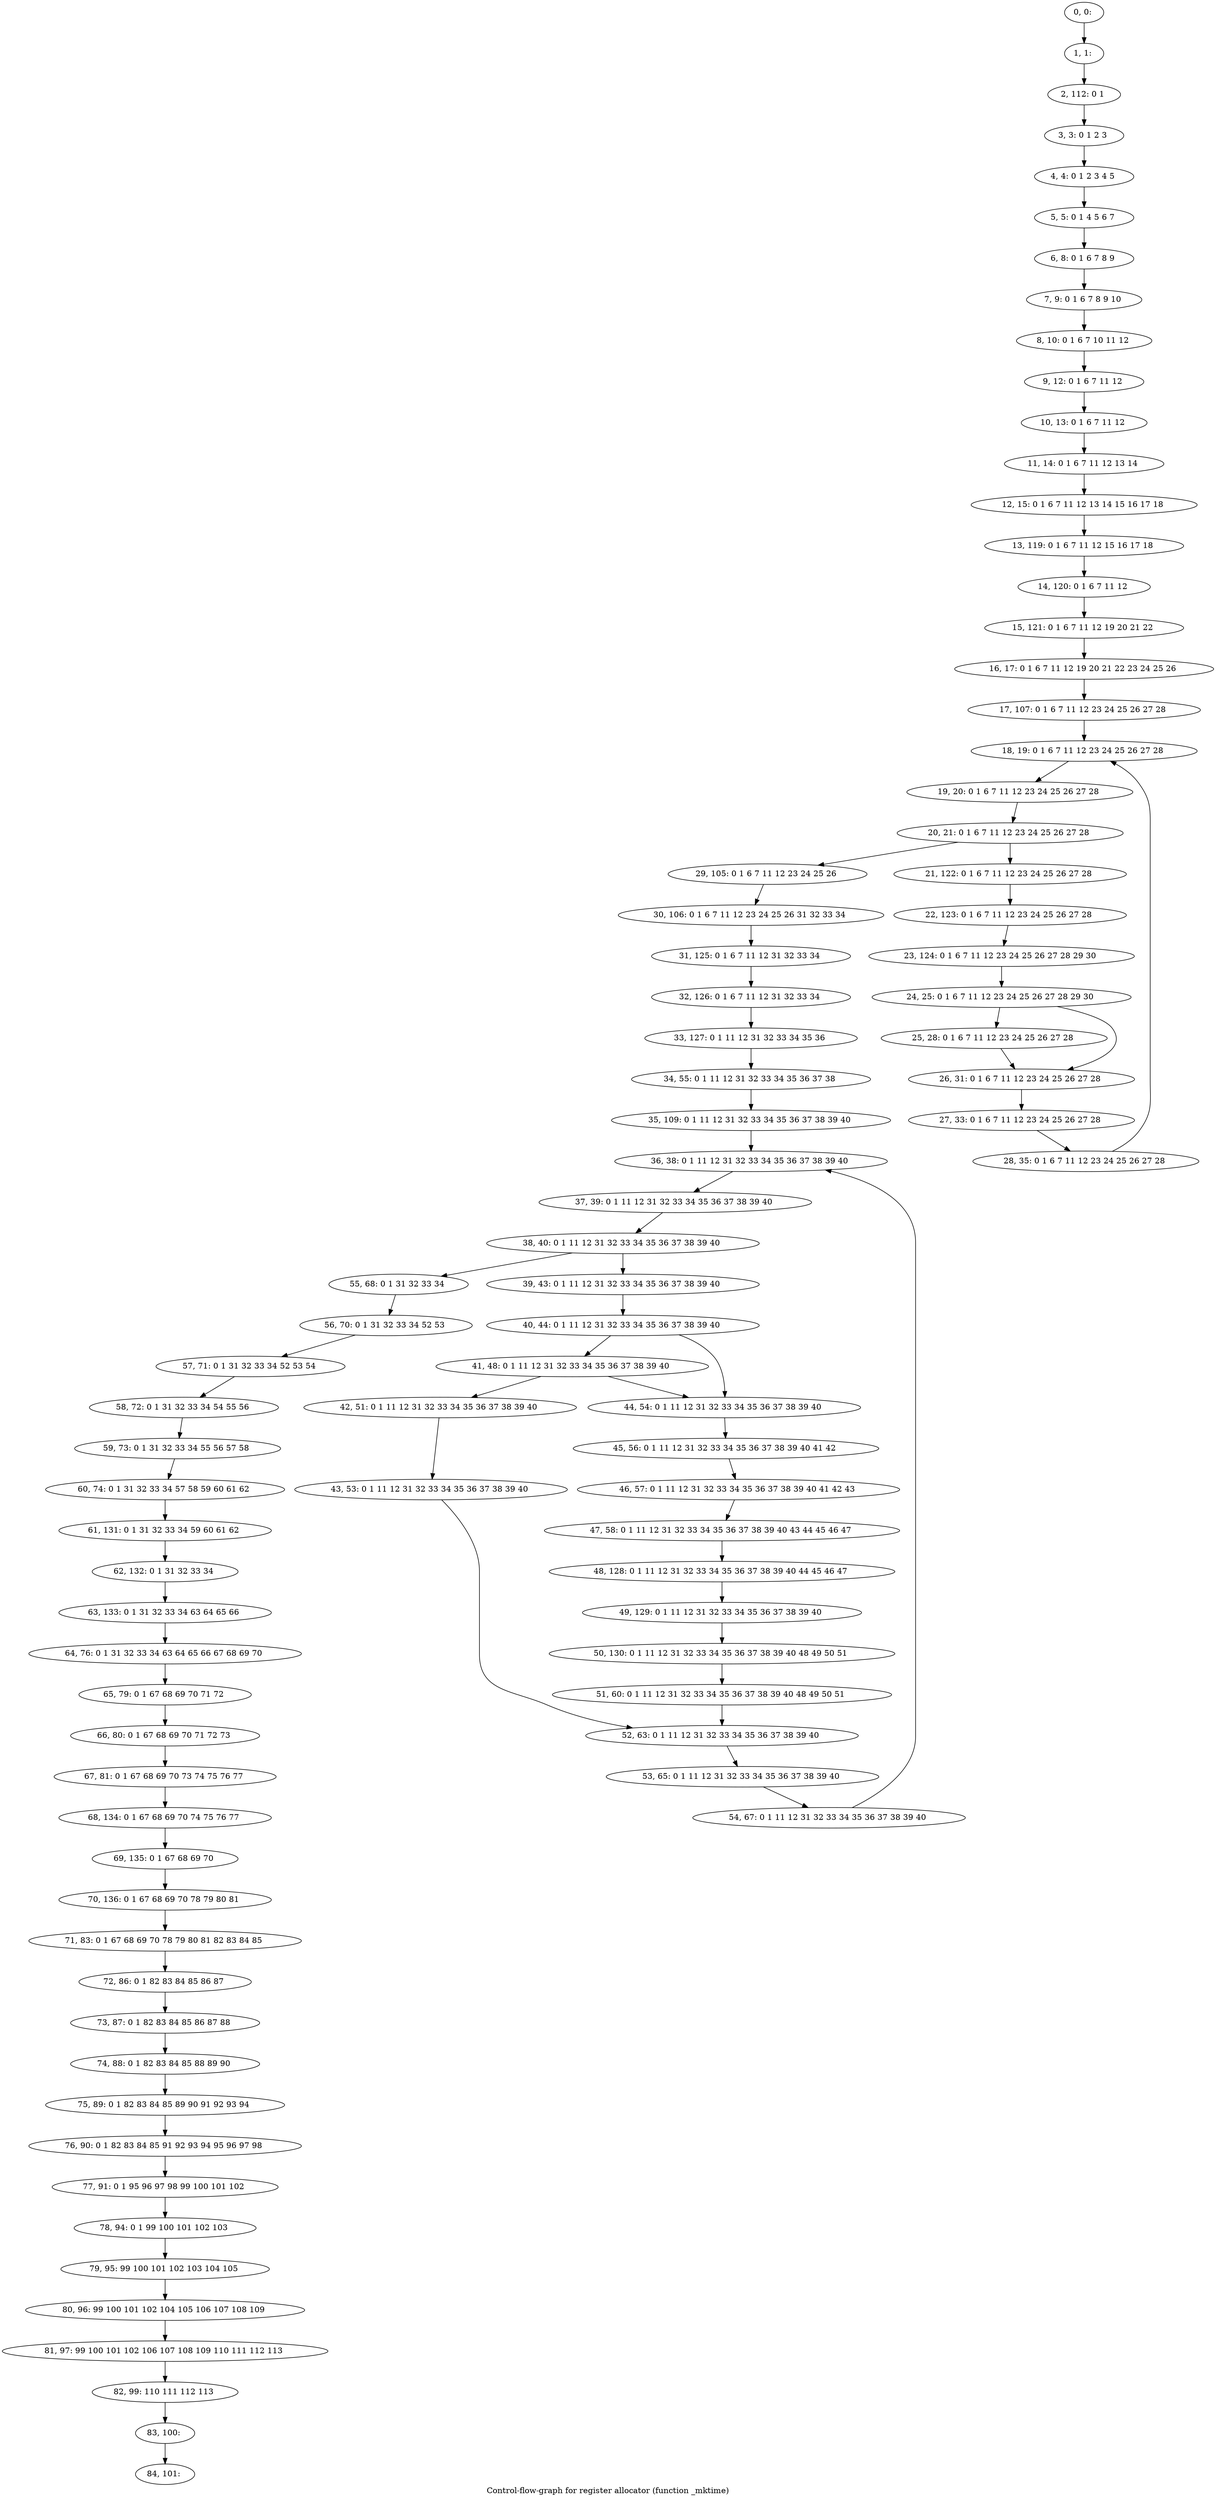 digraph G {
graph [label="Control-flow-graph for register allocator (function _mktime)"]
0[label="0, 0: "];
1[label="1, 1: "];
2[label="2, 112: 0 1 "];
3[label="3, 3: 0 1 2 3 "];
4[label="4, 4: 0 1 2 3 4 5 "];
5[label="5, 5: 0 1 4 5 6 7 "];
6[label="6, 8: 0 1 6 7 8 9 "];
7[label="7, 9: 0 1 6 7 8 9 10 "];
8[label="8, 10: 0 1 6 7 10 11 12 "];
9[label="9, 12: 0 1 6 7 11 12 "];
10[label="10, 13: 0 1 6 7 11 12 "];
11[label="11, 14: 0 1 6 7 11 12 13 14 "];
12[label="12, 15: 0 1 6 7 11 12 13 14 15 16 17 18 "];
13[label="13, 119: 0 1 6 7 11 12 15 16 17 18 "];
14[label="14, 120: 0 1 6 7 11 12 "];
15[label="15, 121: 0 1 6 7 11 12 19 20 21 22 "];
16[label="16, 17: 0 1 6 7 11 12 19 20 21 22 23 24 25 26 "];
17[label="17, 107: 0 1 6 7 11 12 23 24 25 26 27 28 "];
18[label="18, 19: 0 1 6 7 11 12 23 24 25 26 27 28 "];
19[label="19, 20: 0 1 6 7 11 12 23 24 25 26 27 28 "];
20[label="20, 21: 0 1 6 7 11 12 23 24 25 26 27 28 "];
21[label="21, 122: 0 1 6 7 11 12 23 24 25 26 27 28 "];
22[label="22, 123: 0 1 6 7 11 12 23 24 25 26 27 28 "];
23[label="23, 124: 0 1 6 7 11 12 23 24 25 26 27 28 29 30 "];
24[label="24, 25: 0 1 6 7 11 12 23 24 25 26 27 28 29 30 "];
25[label="25, 28: 0 1 6 7 11 12 23 24 25 26 27 28 "];
26[label="26, 31: 0 1 6 7 11 12 23 24 25 26 27 28 "];
27[label="27, 33: 0 1 6 7 11 12 23 24 25 26 27 28 "];
28[label="28, 35: 0 1 6 7 11 12 23 24 25 26 27 28 "];
29[label="29, 105: 0 1 6 7 11 12 23 24 25 26 "];
30[label="30, 106: 0 1 6 7 11 12 23 24 25 26 31 32 33 34 "];
31[label="31, 125: 0 1 6 7 11 12 31 32 33 34 "];
32[label="32, 126: 0 1 6 7 11 12 31 32 33 34 "];
33[label="33, 127: 0 1 11 12 31 32 33 34 35 36 "];
34[label="34, 55: 0 1 11 12 31 32 33 34 35 36 37 38 "];
35[label="35, 109: 0 1 11 12 31 32 33 34 35 36 37 38 39 40 "];
36[label="36, 38: 0 1 11 12 31 32 33 34 35 36 37 38 39 40 "];
37[label="37, 39: 0 1 11 12 31 32 33 34 35 36 37 38 39 40 "];
38[label="38, 40: 0 1 11 12 31 32 33 34 35 36 37 38 39 40 "];
39[label="39, 43: 0 1 11 12 31 32 33 34 35 36 37 38 39 40 "];
40[label="40, 44: 0 1 11 12 31 32 33 34 35 36 37 38 39 40 "];
41[label="41, 48: 0 1 11 12 31 32 33 34 35 36 37 38 39 40 "];
42[label="42, 51: 0 1 11 12 31 32 33 34 35 36 37 38 39 40 "];
43[label="43, 53: 0 1 11 12 31 32 33 34 35 36 37 38 39 40 "];
44[label="44, 54: 0 1 11 12 31 32 33 34 35 36 37 38 39 40 "];
45[label="45, 56: 0 1 11 12 31 32 33 34 35 36 37 38 39 40 41 42 "];
46[label="46, 57: 0 1 11 12 31 32 33 34 35 36 37 38 39 40 41 42 43 "];
47[label="47, 58: 0 1 11 12 31 32 33 34 35 36 37 38 39 40 43 44 45 46 47 "];
48[label="48, 128: 0 1 11 12 31 32 33 34 35 36 37 38 39 40 44 45 46 47 "];
49[label="49, 129: 0 1 11 12 31 32 33 34 35 36 37 38 39 40 "];
50[label="50, 130: 0 1 11 12 31 32 33 34 35 36 37 38 39 40 48 49 50 51 "];
51[label="51, 60: 0 1 11 12 31 32 33 34 35 36 37 38 39 40 48 49 50 51 "];
52[label="52, 63: 0 1 11 12 31 32 33 34 35 36 37 38 39 40 "];
53[label="53, 65: 0 1 11 12 31 32 33 34 35 36 37 38 39 40 "];
54[label="54, 67: 0 1 11 12 31 32 33 34 35 36 37 38 39 40 "];
55[label="55, 68: 0 1 31 32 33 34 "];
56[label="56, 70: 0 1 31 32 33 34 52 53 "];
57[label="57, 71: 0 1 31 32 33 34 52 53 54 "];
58[label="58, 72: 0 1 31 32 33 34 54 55 56 "];
59[label="59, 73: 0 1 31 32 33 34 55 56 57 58 "];
60[label="60, 74: 0 1 31 32 33 34 57 58 59 60 61 62 "];
61[label="61, 131: 0 1 31 32 33 34 59 60 61 62 "];
62[label="62, 132: 0 1 31 32 33 34 "];
63[label="63, 133: 0 1 31 32 33 34 63 64 65 66 "];
64[label="64, 76: 0 1 31 32 33 34 63 64 65 66 67 68 69 70 "];
65[label="65, 79: 0 1 67 68 69 70 71 72 "];
66[label="66, 80: 0 1 67 68 69 70 71 72 73 "];
67[label="67, 81: 0 1 67 68 69 70 73 74 75 76 77 "];
68[label="68, 134: 0 1 67 68 69 70 74 75 76 77 "];
69[label="69, 135: 0 1 67 68 69 70 "];
70[label="70, 136: 0 1 67 68 69 70 78 79 80 81 "];
71[label="71, 83: 0 1 67 68 69 70 78 79 80 81 82 83 84 85 "];
72[label="72, 86: 0 1 82 83 84 85 86 87 "];
73[label="73, 87: 0 1 82 83 84 85 86 87 88 "];
74[label="74, 88: 0 1 82 83 84 85 88 89 90 "];
75[label="75, 89: 0 1 82 83 84 85 89 90 91 92 93 94 "];
76[label="76, 90: 0 1 82 83 84 85 91 92 93 94 95 96 97 98 "];
77[label="77, 91: 0 1 95 96 97 98 99 100 101 102 "];
78[label="78, 94: 0 1 99 100 101 102 103 "];
79[label="79, 95: 99 100 101 102 103 104 105 "];
80[label="80, 96: 99 100 101 102 104 105 106 107 108 109 "];
81[label="81, 97: 99 100 101 102 106 107 108 109 110 111 112 113 "];
82[label="82, 99: 110 111 112 113 "];
83[label="83, 100: "];
84[label="84, 101: "];
0->1 ;
1->2 ;
2->3 ;
3->4 ;
4->5 ;
5->6 ;
6->7 ;
7->8 ;
8->9 ;
9->10 ;
10->11 ;
11->12 ;
12->13 ;
13->14 ;
14->15 ;
15->16 ;
16->17 ;
17->18 ;
18->19 ;
19->20 ;
20->21 ;
20->29 ;
21->22 ;
22->23 ;
23->24 ;
24->25 ;
24->26 ;
25->26 ;
26->27 ;
27->28 ;
28->18 ;
29->30 ;
30->31 ;
31->32 ;
32->33 ;
33->34 ;
34->35 ;
35->36 ;
36->37 ;
37->38 ;
38->39 ;
38->55 ;
39->40 ;
40->41 ;
40->44 ;
41->42 ;
41->44 ;
42->43 ;
43->52 ;
44->45 ;
45->46 ;
46->47 ;
47->48 ;
48->49 ;
49->50 ;
50->51 ;
51->52 ;
52->53 ;
53->54 ;
54->36 ;
55->56 ;
56->57 ;
57->58 ;
58->59 ;
59->60 ;
60->61 ;
61->62 ;
62->63 ;
63->64 ;
64->65 ;
65->66 ;
66->67 ;
67->68 ;
68->69 ;
69->70 ;
70->71 ;
71->72 ;
72->73 ;
73->74 ;
74->75 ;
75->76 ;
76->77 ;
77->78 ;
78->79 ;
79->80 ;
80->81 ;
81->82 ;
82->83 ;
83->84 ;
}
